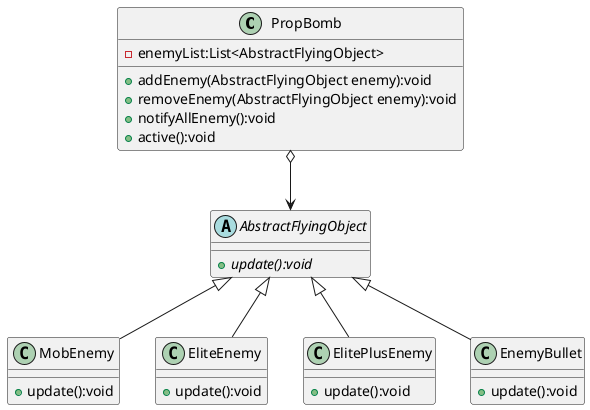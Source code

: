 @startuml
'https://plantuml.com/class-diagram

class PropBomb{
    - enemyList:List<AbstractFlyingObject>
    + addEnemy(AbstractFlyingObject enemy):void
    + removeEnemy(AbstractFlyingObject enemy):void
    + notifyAllEnemy():void
    + active():void
}

abstract class AbstractFlyingObject{
    + {abstract} update():void
}

class MobEnemy{
    + update():void
}

class EliteEnemy{
    + update():void
}

class ElitePlusEnemy{
    + update():void
}

class EnemyBullet{
    + update():void
}

AbstractFlyingObject <|-- MobEnemy
AbstractFlyingObject <|-- EliteEnemy
AbstractFlyingObject <|-- ElitePlusEnemy
AbstractFlyingObject <|-- EnemyBullet

PropBomb o--> AbstractFlyingObject



@enduml